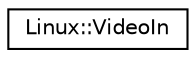 digraph "Graphical Class Hierarchy"
{
 // INTERACTIVE_SVG=YES
  edge [fontname="Helvetica",fontsize="10",labelfontname="Helvetica",labelfontsize="10"];
  node [fontname="Helvetica",fontsize="10",shape=record];
  rankdir="LR";
  Node1 [label="Linux::VideoIn",height=0.2,width=0.4,color="black", fillcolor="white", style="filled",URL="$classLinux_1_1VideoIn.html"];
}
